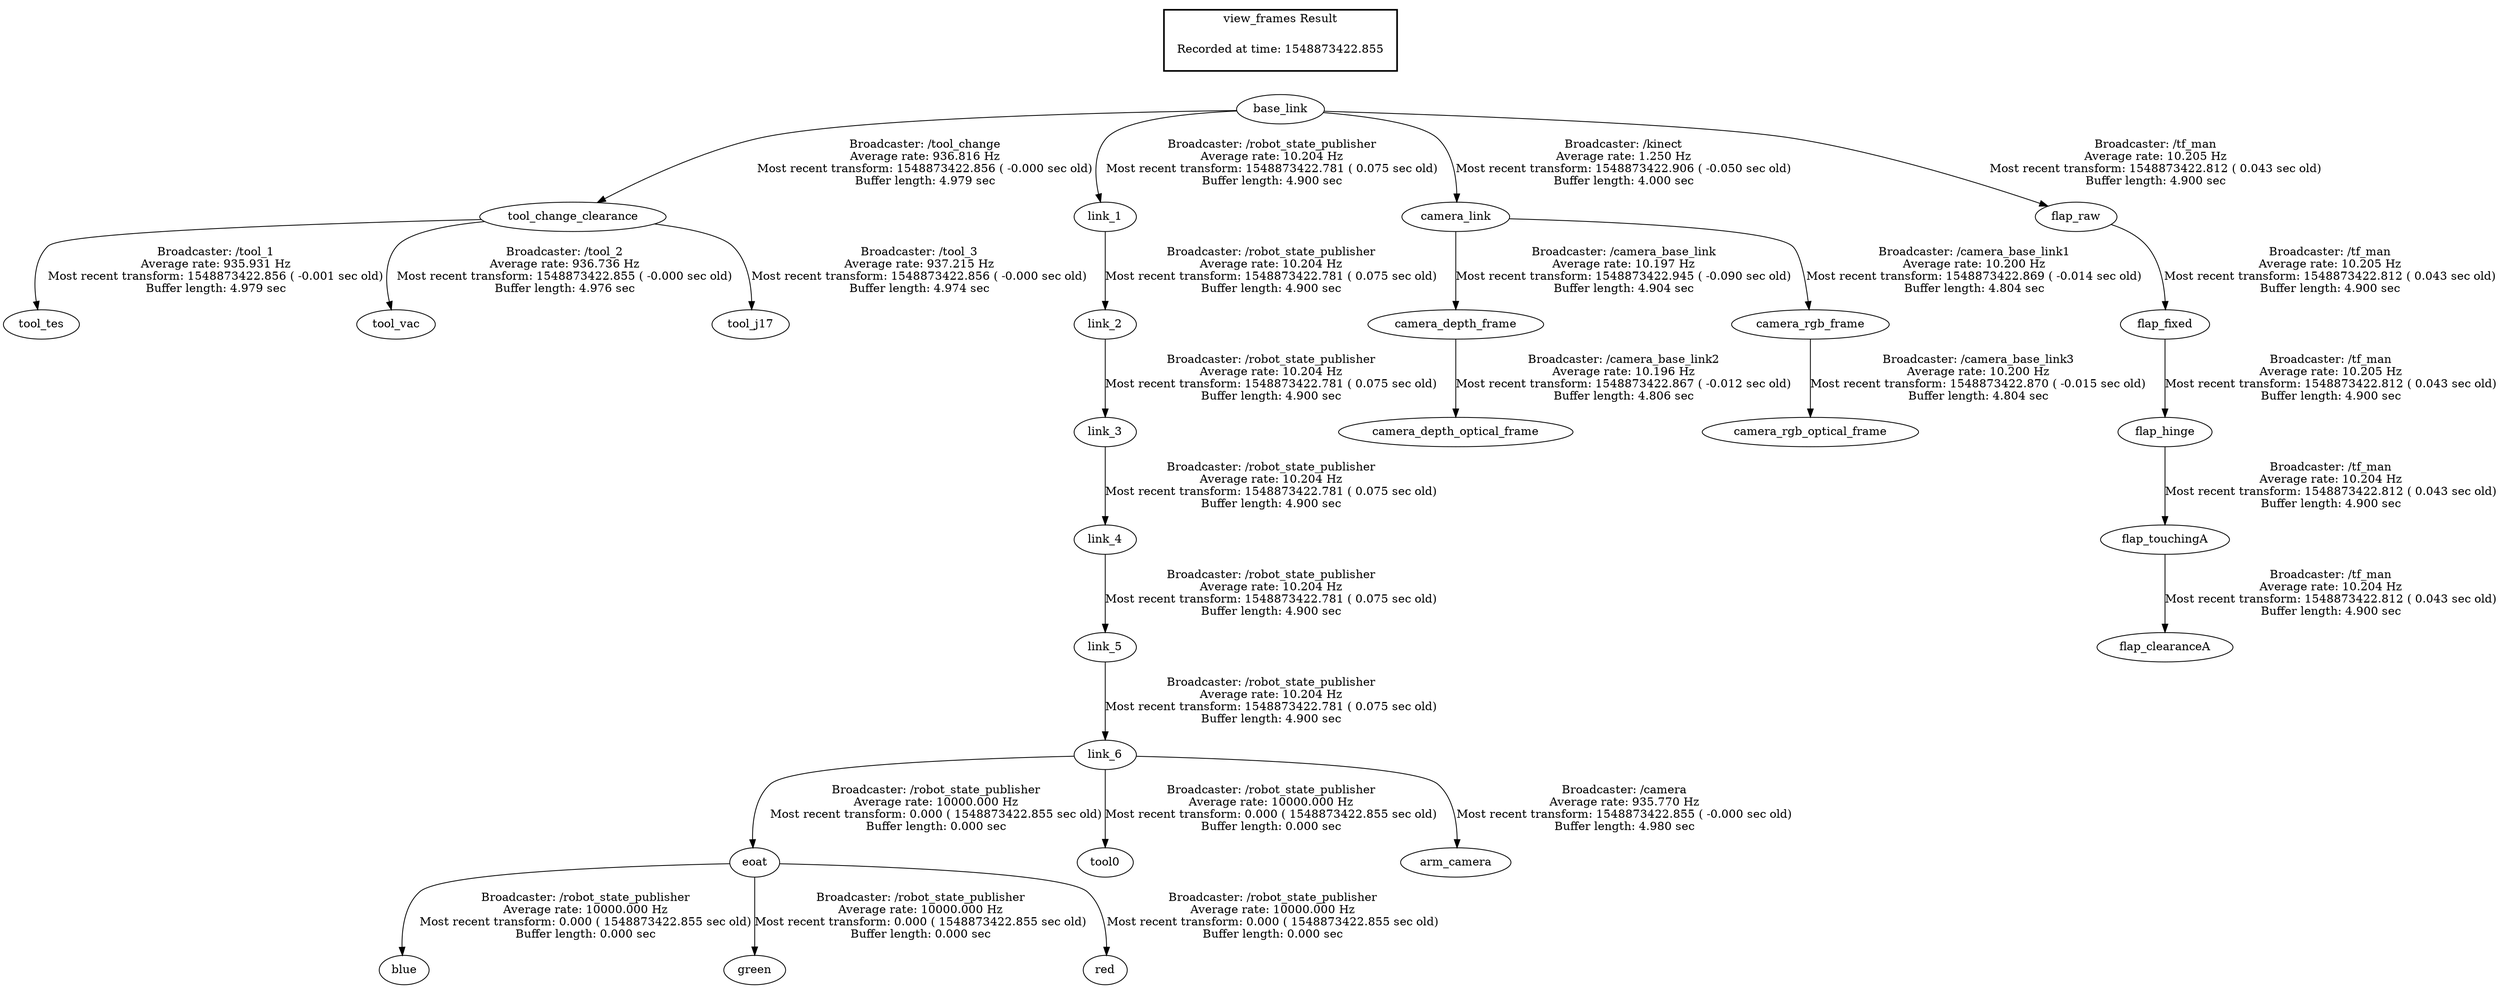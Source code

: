 digraph G {
"eoat" -> "blue"[label="Broadcaster: /robot_state_publisher\nAverage rate: 10000.000 Hz\nMost recent transform: 0.000 ( 1548873422.855 sec old)\nBuffer length: 0.000 sec\n"];
"link_6" -> "eoat"[label="Broadcaster: /robot_state_publisher\nAverage rate: 10000.000 Hz\nMost recent transform: 0.000 ( 1548873422.855 sec old)\nBuffer length: 0.000 sec\n"];
"eoat" -> "green"[label="Broadcaster: /robot_state_publisher\nAverage rate: 10000.000 Hz\nMost recent transform: 0.000 ( 1548873422.855 sec old)\nBuffer length: 0.000 sec\n"];
"eoat" -> "red"[label="Broadcaster: /robot_state_publisher\nAverage rate: 10000.000 Hz\nMost recent transform: 0.000 ( 1548873422.855 sec old)\nBuffer length: 0.000 sec\n"];
"link_5" -> "link_6"[label="Broadcaster: /robot_state_publisher\nAverage rate: 10.204 Hz\nMost recent transform: 1548873422.781 ( 0.075 sec old)\nBuffer length: 4.900 sec\n"];
"link_6" -> "tool0"[label="Broadcaster: /robot_state_publisher\nAverage rate: 10000.000 Hz\nMost recent transform: 0.000 ( 1548873422.855 sec old)\nBuffer length: 0.000 sec\n"];
"link_6" -> "arm_camera"[label="Broadcaster: /camera\nAverage rate: 935.770 Hz\nMost recent transform: 1548873422.855 ( -0.000 sec old)\nBuffer length: 4.980 sec\n"];
"tool_change_clearance" -> "tool_tes"[label="Broadcaster: /tool_1\nAverage rate: 935.931 Hz\nMost recent transform: 1548873422.856 ( -0.001 sec old)\nBuffer length: 4.979 sec\n"];
"base_link" -> "tool_change_clearance"[label="Broadcaster: /tool_change\nAverage rate: 936.816 Hz\nMost recent transform: 1548873422.856 ( -0.000 sec old)\nBuffer length: 4.979 sec\n"];
"tool_change_clearance" -> "tool_vac"[label="Broadcaster: /tool_2\nAverage rate: 936.736 Hz\nMost recent transform: 1548873422.855 ( -0.000 sec old)\nBuffer length: 4.976 sec\n"];
"tool_change_clearance" -> "tool_j17"[label="Broadcaster: /tool_3\nAverage rate: 937.215 Hz\nMost recent transform: 1548873422.856 ( -0.000 sec old)\nBuffer length: 4.974 sec\n"];
"base_link" -> "link_1"[label="Broadcaster: /robot_state_publisher\nAverage rate: 10.204 Hz\nMost recent transform: 1548873422.781 ( 0.075 sec old)\nBuffer length: 4.900 sec\n"];
"link_1" -> "link_2"[label="Broadcaster: /robot_state_publisher\nAverage rate: 10.204 Hz\nMost recent transform: 1548873422.781 ( 0.075 sec old)\nBuffer length: 4.900 sec\n"];
"link_2" -> "link_3"[label="Broadcaster: /robot_state_publisher\nAverage rate: 10.204 Hz\nMost recent transform: 1548873422.781 ( 0.075 sec old)\nBuffer length: 4.900 sec\n"];
"link_3" -> "link_4"[label="Broadcaster: /robot_state_publisher\nAverage rate: 10.204 Hz\nMost recent transform: 1548873422.781 ( 0.075 sec old)\nBuffer length: 4.900 sec\n"];
"link_4" -> "link_5"[label="Broadcaster: /robot_state_publisher\nAverage rate: 10.204 Hz\nMost recent transform: 1548873422.781 ( 0.075 sec old)\nBuffer length: 4.900 sec\n"];
"base_link" -> "camera_link"[label="Broadcaster: /kinect\nAverage rate: 1.250 Hz\nMost recent transform: 1548873422.906 ( -0.050 sec old)\nBuffer length: 4.000 sec\n"];
"base_link" -> "flap_raw"[label="Broadcaster: /tf_man\nAverage rate: 10.205 Hz\nMost recent transform: 1548873422.812 ( 0.043 sec old)\nBuffer length: 4.900 sec\n"];
"flap_raw" -> "flap_fixed"[label="Broadcaster: /tf_man\nAverage rate: 10.205 Hz\nMost recent transform: 1548873422.812 ( 0.043 sec old)\nBuffer length: 4.900 sec\n"];
"flap_fixed" -> "flap_hinge"[label="Broadcaster: /tf_man\nAverage rate: 10.205 Hz\nMost recent transform: 1548873422.812 ( 0.043 sec old)\nBuffer length: 4.900 sec\n"];
"flap_hinge" -> "flap_touchingA"[label="Broadcaster: /tf_man\nAverage rate: 10.204 Hz\nMost recent transform: 1548873422.812 ( 0.043 sec old)\nBuffer length: 4.900 sec\n"];
"flap_touchingA" -> "flap_clearanceA"[label="Broadcaster: /tf_man\nAverage rate: 10.204 Hz\nMost recent transform: 1548873422.812 ( 0.043 sec old)\nBuffer length: 4.900 sec\n"];
"camera_link" -> "camera_depth_frame"[label="Broadcaster: /camera_base_link\nAverage rate: 10.197 Hz\nMost recent transform: 1548873422.945 ( -0.090 sec old)\nBuffer length: 4.904 sec\n"];
"camera_depth_frame" -> "camera_depth_optical_frame"[label="Broadcaster: /camera_base_link2\nAverage rate: 10.196 Hz\nMost recent transform: 1548873422.867 ( -0.012 sec old)\nBuffer length: 4.806 sec\n"];
"camera_rgb_frame" -> "camera_rgb_optical_frame"[label="Broadcaster: /camera_base_link3\nAverage rate: 10.200 Hz\nMost recent transform: 1548873422.870 ( -0.015 sec old)\nBuffer length: 4.804 sec\n"];
"camera_link" -> "camera_rgb_frame"[label="Broadcaster: /camera_base_link1\nAverage rate: 10.200 Hz\nMost recent transform: 1548873422.869 ( -0.014 sec old)\nBuffer length: 4.804 sec\n"];
edge [style=invis];
 subgraph cluster_legend { style=bold; color=black; label ="view_frames Result";
"Recorded at time: 1548873422.855"[ shape=plaintext ] ;
 }->"base_link";
}